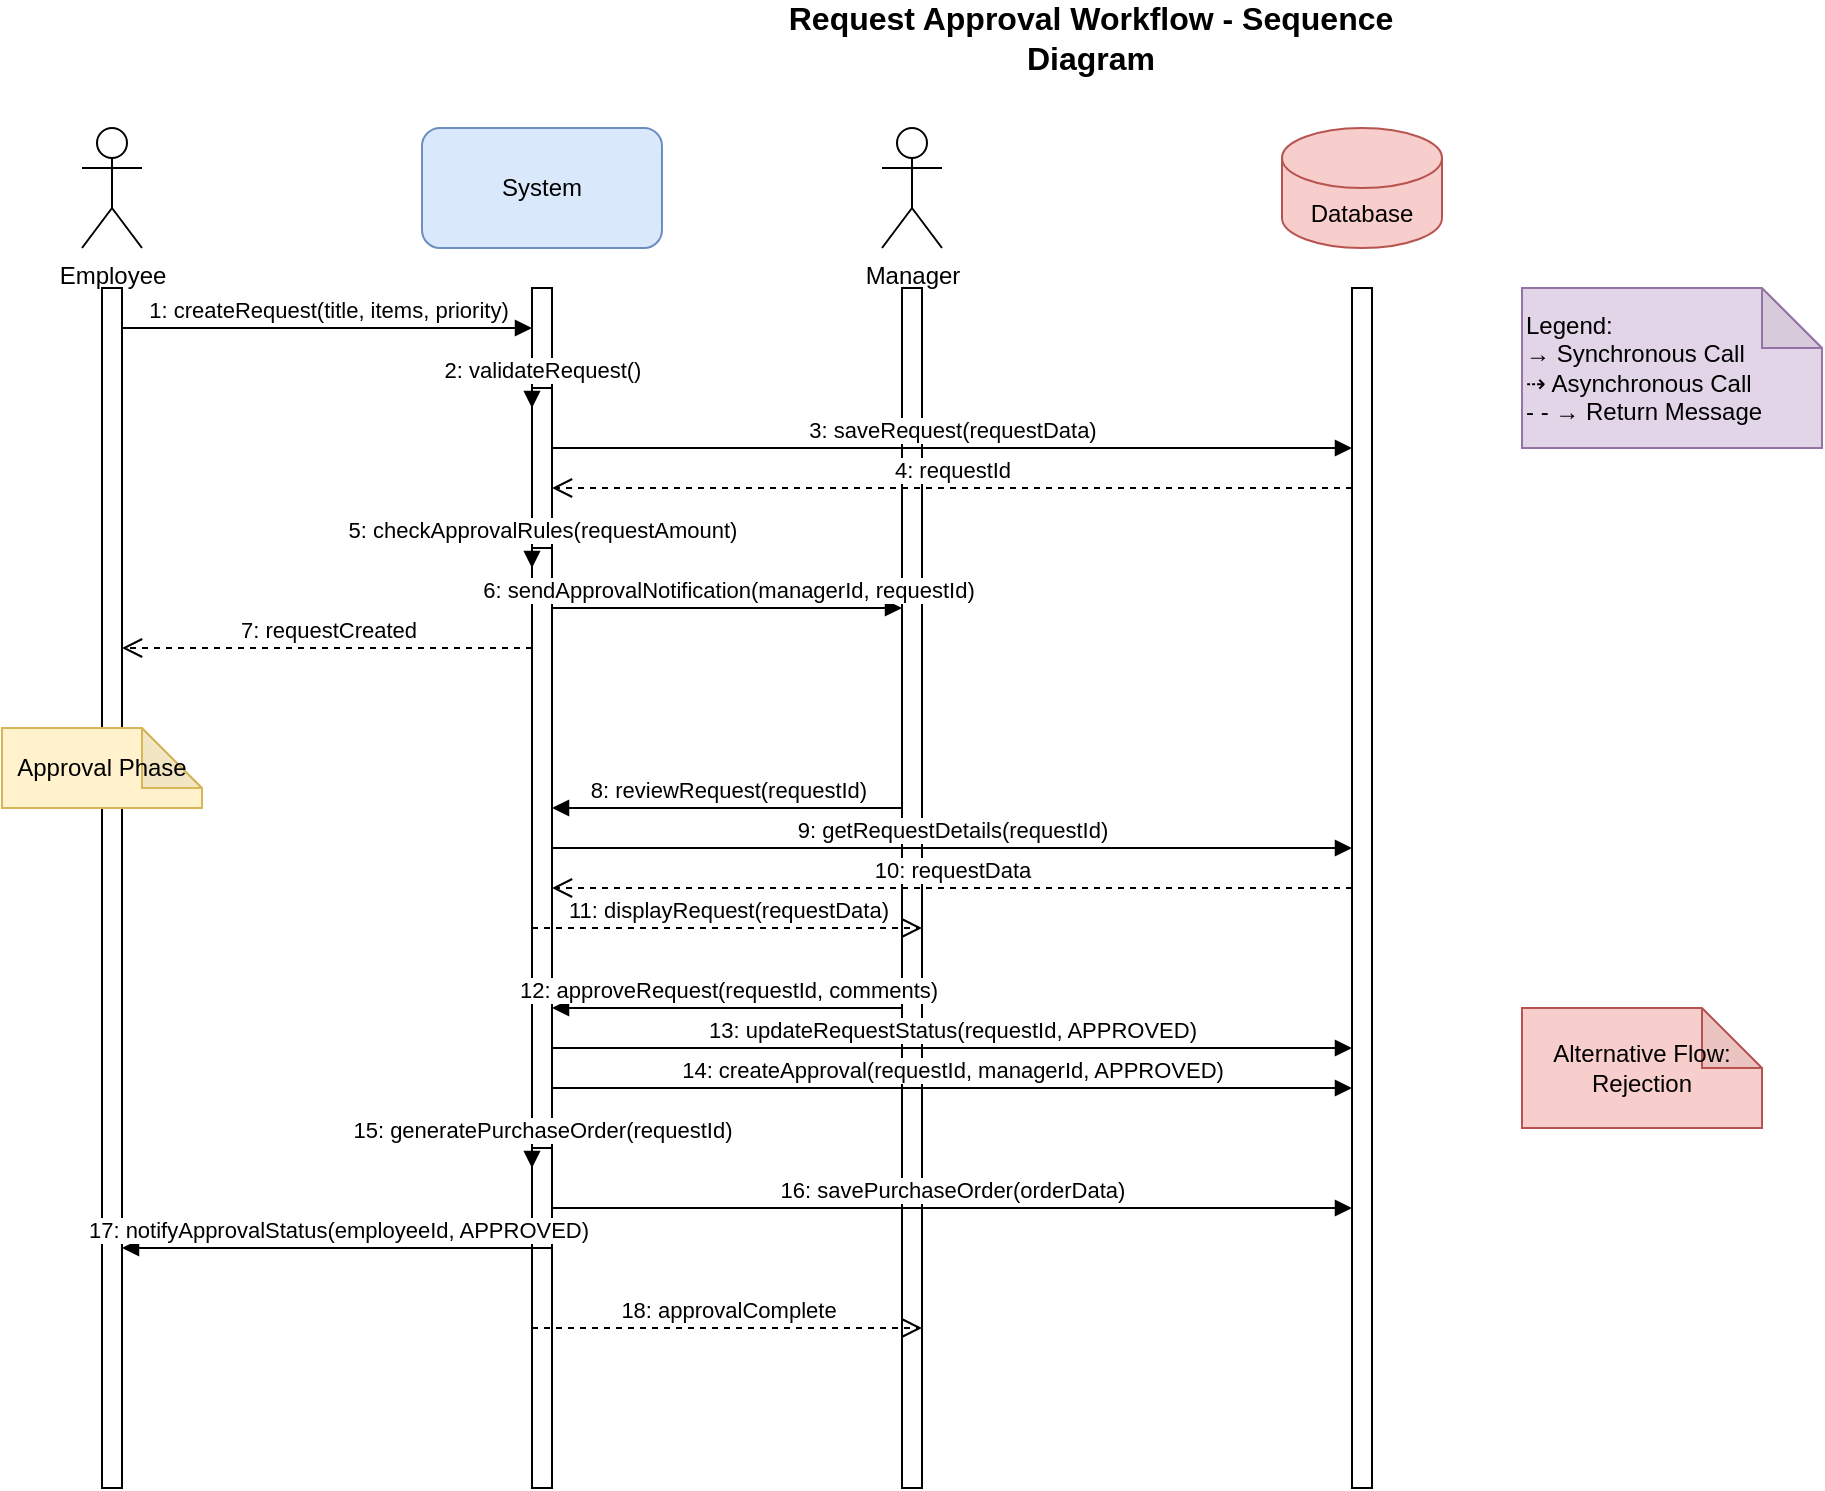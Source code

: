 <mxfile>
    <diagram id="request-approval-sequence" name="Request Approval Workflow">
        <mxGraphModel dx="1422" dy="794" grid="1" gridSize="10" guides="1" tooltips="1" connect="1" arrows="1" fold="1" page="1" pageScale="1" pageWidth="1169" pageHeight="827" math="0" shadow="0">
            <root>
                <mxCell id="0"/>
                <mxCell id="1" parent="0"/>
                
                <!-- Title -->
                <mxCell id="title" value="Request Approval Workflow - Sequence Diagram" style="text;html=1;strokeColor=none;fillColor=none;align=center;verticalAlign=middle;whiteSpace=wrap;rounded=0;fontSize=16;fontStyle=1;" vertex="1" parent="1">
                    <mxGeometry x="400" y="20" width="369" height="30" as="geometry"/>
                </mxCell>
                
                <!-- Actors -->
                <mxCell id="employee" value="Employee" style="shape=umlActor;verticalLabelPosition=bottom;verticalAlign=top;html=1;outlineConnect=0;" vertex="1" parent="1">
                    <mxGeometry x="80" y="80" width="30" height="60" as="geometry"/>
                </mxCell>
                
                <mxCell id="system" value="System" style="rounded=1;whiteSpace=wrap;html=1;fillColor=#dae8fc;strokeColor=#6c8ebf;" vertex="1" parent="1">
                    <mxGeometry x="250" y="80" width="120" height="60" as="geometry"/>
                </mxCell>
                
                <mxCell id="manager" value="Manager" style="shape=umlActor;verticalLabelPosition=bottom;verticalAlign=top;html=1;outlineConnect=0;" vertex="1" parent="1">
                    <mxGeometry x="480" y="80" width="30" height="60" as="geometry"/>
                </mxCell>
                
                <mxCell id="database" value="Database" style="shape=cylinder3;whiteSpace=wrap;html=1;boundedLbl=1;backgroundOutline=1;size=15;fillColor=#f8cecc;strokeColor=#b85450;" vertex="1" parent="1">
                    <mxGeometry x="680" y="80" width="80" height="60" as="geometry"/>
                </mxCell>
                
                <!-- Lifelines -->
                <mxCell id="employee-lifeline" value="" style="html=1;points=[];perimeter=orthogonalPerimeter;outlineConnect=0;targetShapes=umlLifeline;portConstraint=eastwest;newEdgeStyle={&quot;edgeStyle&quot;:&quot;elbowEdgeStyle&quot;,&quot;elbow&quot;:&quot;vertical&quot;,&quot;curved&quot;:0,&quot;rounded&quot;:0};" vertex="1" parent="1">
                    <mxGeometry x="90" y="160" width="10" height="600" as="geometry"/>
                </mxCell>
                
                <mxCell id="system-lifeline" value="" style="html=1;points=[];perimeter=orthogonalPerimeter;outlineConnect=0;targetShapes=umlLifeline;portConstraint=eastwest;newEdgeStyle={&quot;edgeStyle&quot;:&quot;elbowEdgeStyle&quot;,&quot;elbow&quot;:&quot;vertical&quot;,&quot;curved&quot;:0,&quot;rounded&quot;:0};" vertex="1" parent="1">
                    <mxGeometry x="305" y="160" width="10" height="600" as="geometry"/>
                </mxCell>
                
                <mxCell id="manager-lifeline" value="" style="html=1;points=[];perimeter=orthogonalPerimeter;outlineConnect=0;targetShapes=umlLifeline;portConstraint=eastwest;newEdgeStyle={&quot;edgeStyle&quot;:&quot;elbowEdgeStyle&quot;,&quot;elbow&quot;:&quot;vertical&quot;,&quot;curved&quot;:0,&quot;rounded&quot;:0};" vertex="1" parent="1">
                    <mxGeometry x="490" y="160" width="10" height="600" as="geometry"/>
                </mxCell>
                
                <mxCell id="database-lifeline" value="" style="html=1;points=[];perimeter=orthogonalPerimeter;outlineConnect=0;targetShapes=umlLifeline;portConstraint=eastwest;newEdgeStyle={&quot;edgeStyle&quot;:&quot;elbowEdgeStyle&quot;,&quot;elbow&quot;:&quot;vertical&quot;,&quot;curved&quot;:0,&quot;rounded&quot;:0};" vertex="1" parent="1">
                    <mxGeometry x="715" y="160" width="10" height="600" as="geometry"/>
                </mxCell>
                
                <!-- Messages -->
                <!-- 1. Create Request -->
                <mxCell id="msg1" value="1: createRequest(title, items, priority)" style="html=1;verticalAlign=bottom;endArrow=block;edgeStyle=elbowEdgeStyle;elbow=vertical;curved=0;rounded=0;" edge="1" parent="1">
                    <mxGeometry relative="1" as="geometry">
                        <mxPoint x="100" y="180" as="sourcePoint"/>
                        <mxPoint x="305" y="180" as="targetPoint"/>
                    </mxGeometry>
                </mxCell>
                
                <!-- 2. Validate Request -->
                <mxCell id="msg2" value="2: validateRequest()" style="html=1;verticalAlign=bottom;endArrow=block;edgeStyle=elbowEdgeStyle;elbow=vertical;curved=0;rounded=0;" edge="1" parent="1">
                    <mxGeometry relative="1" as="geometry">
                        <mxPoint x="315" y="200" as="sourcePoint"/>
                        <mxPoint x="305" y="220" as="targetPoint"/>
                        <Array as="points">
                            <mxPoint x="350" y="210"/>
                        </Array>
                    </mxGeometry>
                </mxCell>
                
                <!-- 3. Save Request -->
                <mxCell id="msg3" value="3: saveRequest(requestData)" style="html=1;verticalAlign=bottom;endArrow=block;edgeStyle=elbowEdgeStyle;elbow=vertical;curved=0;rounded=0;" edge="1" parent="1">
                    <mxGeometry relative="1" as="geometry">
                        <mxPoint x="315" y="240" as="sourcePoint"/>
                        <mxPoint x="715" y="240" as="targetPoint"/>
                    </mxGeometry>
                </mxCell>
                
                <!-- 4. Return Request ID -->
                <mxCell id="msg4" value="4: requestId" style="html=1;verticalAlign=bottom;endArrow=open;dashed=1;endSize=8;edgeStyle=elbowEdgeStyle;elbow=vertical;curved=0;rounded=0;" edge="1" parent="1">
                    <mxGeometry relative="1" as="geometry">
                        <mxPoint x="715" y="260" as="sourcePoint"/>
                        <mxPoint x="315" y="260" as="targetPoint"/>
                    </mxGeometry>
                </mxCell>
                
                <!-- 5. Check Approval Rules -->
                <mxCell id="msg5" value="5: checkApprovalRules(requestAmount)" style="html=1;verticalAlign=bottom;endArrow=block;edgeStyle=elbowEdgeStyle;elbow=vertical;curved=0;rounded=0;" edge="1" parent="1">
                    <mxGeometry relative="1" as="geometry">
                        <mxPoint x="315" y="280" as="sourcePoint"/>
                        <mxPoint x="305" y="300" as="targetPoint"/>
                        <Array as="points">
                            <mxPoint x="350" y="290"/>
                        </Array>
                    </mxGeometry>
                </mxCell>
                
                <!-- 6. Send Notification -->
                <mxCell id="msg6" value="6: sendApprovalNotification(managerId, requestId)" style="html=1;verticalAlign=bottom;endArrow=block;edgeStyle=elbowEdgeStyle;elbow=vertical;curved=0;rounded=0;" edge="1" parent="1">
                    <mxGeometry relative="1" as="geometry">
                        <mxPoint x="315" y="320" as="sourcePoint"/>
                        <mxPoint x="490" y="320" as="targetPoint"/>
                    </mxGeometry>
                </mxCell>
                
                <!-- 7. Confirmation -->
                <mxCell id="msg7" value="7: requestCreated" style="html=1;verticalAlign=bottom;endArrow=open;dashed=1;endSize=8;edgeStyle=elbowEdgeStyle;elbow=vertical;curved=0;rounded=0;" edge="1" parent="1">
                    <mxGeometry relative="1" as="geometry">
                        <mxPoint x="305" y="340" as="sourcePoint"/>
                        <mxPoint x="100" y="340" as="targetPoint"/>
                    </mxGeometry>
                </mxCell>
                
                <!-- Approval Phase -->
                <mxCell id="approval-note" value="Approval Phase" style="shape=note;whiteSpace=wrap;html=1;backgroundOutline=1;darkOpacity=0.05;fillColor=#fff2cc;strokeColor=#d6b656;" vertex="1" parent="1">
                    <mxGeometry x="40" y="380" width="100" height="40" as="geometry"/>
                </mxCell>
                
                <!-- 8. Review Request -->
                <mxCell id="msg8" value="8: reviewRequest(requestId)" style="html=1;verticalAlign=bottom;endArrow=block;edgeStyle=elbowEdgeStyle;elbow=vertical;curved=0;rounded=0;" edge="1" parent="1">
                    <mxGeometry relative="1" as="geometry">
                        <mxPoint x="490" y="420" as="sourcePoint"/>
                        <mxPoint x="315" y="420" as="targetPoint"/>
                    </mxGeometry>
                </mxCell>
                
                <!-- 9. Get Request Details -->
                <mxCell id="msg9" value="9: getRequestDetails(requestId)" style="html=1;verticalAlign=bottom;endArrow=block;edgeStyle=elbowEdgeStyle;elbow=vertical;curved=0;rounded=0;" edge="1" parent="1">
                    <mxGeometry relative="1" as="geometry">
                        <mxPoint x="315" y="440" as="sourcePoint"/>
                        <mxPoint x="715" y="440" as="targetPoint"/>
                    </mxGeometry>
                </mxCell>
                
                <!-- 10. Return Request Data -->
                <mxCell id="msg10" value="10: requestData" style="html=1;verticalAlign=bottom;endArrow=open;dashed=1;endSize=8;edgeStyle=elbowEdgeStyle;elbow=vertical;curved=0;rounded=0;" edge="1" parent="1">
                    <mxGeometry relative="1" as="geometry">
                        <mxPoint x="715" y="460" as="sourcePoint"/>
                        <mxPoint x="315" y="460" as="targetPoint"/>
                    </mxGeometry>
                </mxCell>
                
                <!-- 11. Display Request -->
                <mxCell id="msg11" value="11: displayRequest(requestData)" style="html=1;verticalAlign=bottom;endArrow=open;dashed=1;endSize=8;edgeStyle=elbowEdgeStyle;elbow=vertical;curved=0;rounded=0;" edge="1" parent="1">
                    <mxGeometry relative="1" as="geometry">
                        <mxPoint x="305" y="480" as="sourcePoint"/>
                        <mxPoint x="500" y="480" as="targetPoint"/>
                    </mxGeometry>
                </mxCell>
                
                <!-- 12. Approve Request -->
                <mxCell id="msg12" value="12: approveRequest(requestId, comments)" style="html=1;verticalAlign=bottom;endArrow=block;edgeStyle=elbowEdgeStyle;elbow=vertical;curved=0;rounded=0;" edge="1" parent="1">
                    <mxGeometry relative="1" as="geometry">
                        <mxPoint x="490" y="520" as="sourcePoint"/>
                        <mxPoint x="315" y="520" as="targetPoint"/>
                    </mxGeometry>
                </mxCell>
                
                <!-- 13. Update Request Status -->
                <mxCell id="msg13" value="13: updateRequestStatus(requestId, APPROVED)" style="html=1;verticalAlign=bottom;endArrow=block;edgeStyle=elbowEdgeStyle;elbow=vertical;curved=0;rounded=0;" edge="1" parent="1">
                    <mxGeometry relative="1" as="geometry">
                        <mxPoint x="315" y="540" as="sourcePoint"/>
                        <mxPoint x="715" y="540" as="targetPoint"/>
                    </mxGeometry>
                </mxCell>
                
                <!-- 14. Create Approval Record -->
                <mxCell id="msg14" value="14: createApproval(requestId, managerId, APPROVED)" style="html=1;verticalAlign=bottom;endArrow=block;edgeStyle=elbowEdgeStyle;elbow=vertical;curved=0;rounded=0;" edge="1" parent="1">
                    <mxGeometry relative="1" as="geometry">
                        <mxPoint x="315" y="560" as="sourcePoint"/>
                        <mxPoint x="715" y="560" as="targetPoint"/>
                    </mxGeometry>
                </mxCell>
                
                <!-- 15. Generate Purchase Order -->
                <mxCell id="msg15" value="15: generatePurchaseOrder(requestId)" style="html=1;verticalAlign=bottom;endArrow=block;edgeStyle=elbowEdgeStyle;elbow=vertical;curved=0;rounded=0;" edge="1" parent="1">
                    <mxGeometry relative="1" as="geometry">
                        <mxPoint x="315" y="580" as="sourcePoint"/>
                        <mxPoint x="305" y="600" as="targetPoint"/>
                        <Array as="points">
                            <mxPoint x="350" y="590"/>
                        </Array>
                    </mxGeometry>
                </mxCell>
                
                <!-- 16. Save Purchase Order -->
                <mxCell id="msg16" value="16: savePurchaseOrder(orderData)" style="html=1;verticalAlign=bottom;endArrow=block;edgeStyle=elbowEdgeStyle;elbow=vertical;curved=0;rounded=0;" edge="1" parent="1">
                    <mxGeometry relative="1" as="geometry">
                        <mxPoint x="315" y="620" as="sourcePoint"/>
                        <mxPoint x="715" y="620" as="targetPoint"/>
                    </mxGeometry>
                </mxCell>
                
                <!-- 17. Notify Employee -->
                <mxCell id="msg17" value="17: notifyApprovalStatus(employeeId, APPROVED)" style="html=1;verticalAlign=bottom;endArrow=block;edgeStyle=elbowEdgeStyle;elbow=vertical;curved=0;rounded=0;" edge="1" parent="1">
                    <mxGeometry relative="1" as="geometry">
                        <mxPoint x="315" y="640" as="sourcePoint"/>
                        <mxPoint x="100" y="640" as="targetPoint"/>
                    </mxGeometry>
                </mxCell>
                
                <!-- 18. Confirmation -->
                <mxCell id="msg18" value="18: approvalComplete" style="html=1;verticalAlign=bottom;endArrow=open;dashed=1;endSize=8;edgeStyle=elbowEdgeStyle;elbow=vertical;curved=0;rounded=0;" edge="1" parent="1">
                    <mxGeometry relative="1" as="geometry">
                        <mxPoint x="305" y="680" as="sourcePoint"/>
                        <mxPoint x="500" y="680" as="targetPoint"/>
                    </mxGeometry>
                </mxCell>
                
                <!-- Alternative Flow Note -->
                <mxCell id="alt-note" value="Alternative Flow: Rejection" style="shape=note;whiteSpace=wrap;html=1;backgroundOutline=1;darkOpacity=0.05;fillColor=#f8cecc;strokeColor=#b85450;" vertex="1" parent="1">
                    <mxGeometry x="800" y="520" width="120" height="60" as="geometry"/>
                </mxCell>
                
                <!-- Legend -->
                <mxCell id="legend" value="Legend:&#xa;→ Synchronous Call&#xa;⇢ Asynchronous Call&#xa;- - → Return Message" style="shape=note;whiteSpace=wrap;html=1;backgroundOutline=1;darkOpacity=0.05;fillColor=#e1d5e7;strokeColor=#9673a6;align=left;" vertex="1" parent="1">
                    <mxGeometry x="800" y="160" width="150" height="80" as="geometry"/>
                </mxCell>
            </root>
        </mxGraphModel>
    </diagram>
</mxfile>
